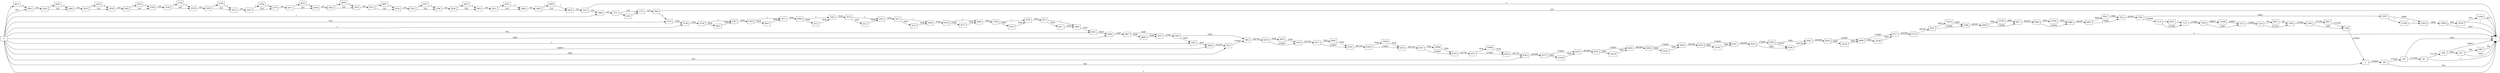 digraph {
	graph [rankdir=LR]
	node [shape=rectangle]
	2 -> 342 [label=274668]
	342 -> 343 [label=273903]
	342 -> 1 [label=765]
	343 -> 1 [label=2663]
	343 -> 381 [label=271240]
	381 -> 1 [label=1]
	381 -> 408 [label=271239]
	408 -> 1 [label=268817]
	408 -> 414 [label=2422]
	414 -> 1 [label=1840]
	414 -> 1982 [label=582]
	1982 -> 1 [label=582]
	1983 -> 2020 [label=325]
	2020 -> 2048 [label=324]
	2020 -> 4639 [label=1]
	2048 -> 2055 [label=325]
	2055 -> 2076 [label=324]
	2055 -> 4659 [label=1]
	2076 -> 2085 [label=325]
	2085 -> 2106 [label=324]
	2085 -> 4679 [label=1]
	2106 -> 2149 [label=325]
	2149 -> 2199 [label=324]
	2149 -> 4729 [label=1]
	2199 -> 2204 [label=325]
	2204 -> 2225 [label=324]
	2204 -> 4749 [label=1]
	2225 -> 2243 [label=325]
	2243 -> 2279 [label=324]
	2243 -> 4784 [label=1]
	2279 -> 2411 [label=325]
	2411 -> 2444 [label=324]
	2411 -> 4816 [label=1]
	2444 -> 2482 [label=325]
	2482 -> 2503 [label=324]
	2482 -> 4836 [label=1]
	2503 -> 2612 [label=325]
	2612 -> 2674 [label=324]
	2612 -> 4897 [label=1]
	2674 -> 2765 [label=325]
	2765 -> 2786 [label=324]
	2765 -> 4917 [label=1]
	2786 -> 2834 [label=325]
	2834 -> 2855 [label=324]
	2834 -> 4937 [label=1]
	2855 -> 2921 [label=325]
	2921 -> 2960 [label=324]
	2921 -> 4975 [label=1]
	2960 -> 3005 [label=325]
	3005 -> 3026 [label=324]
	3005 -> 4995 [label=1]
	3026 -> 3313 [label=325]
	3313 -> 1 [label=1]
	3313 -> 3668 [label=324]
	3668 -> 3711 [label=325]
	3711 -> 3732 [label=324]
	3711 -> 5015 [label=1]
	3732 -> 3945 [label=325]
	3945 -> 1 [label=324]
	3945 -> 5219 [label=1]
	4612 -> 1983 [label=1]
	4639 -> 2048 [label=1]
	4659 -> 2076 [label=1]
	4679 -> 2106 [label=1]
	4729 -> 2199 [label=1]
	4749 -> 2225 [label=1]
	4784 -> 2279 [label=1]
	4816 -> 2444 [label=1]
	4836 -> 2503 [label=1]
	4897 -> 2674 [label=1]
	4917 -> 2786 [label=1]
	4937 -> 2855 [label=1]
	4975 -> 2960 [label=1]
	4995 -> 3026 [label=1]
	5015 -> 3732 [label=1]
	5219 -> 5238 [label=7658]
	5238 -> 5336 [label=7659]
	5336 -> 5357 [label=1]
	5336 -> 9647 [label=7658]
	5357 -> 5390 [label=7659]
	5390 -> 5411 [label=1]
	5390 -> 9667 [label=7658]
	5411 -> 5498 [label=7659]
	5498 -> 5543 [label=1]
	5498 -> 9711 [label=7658]
	5543 -> 5570 [label=7659]
	5570 -> 5591 [label=1]
	5570 -> 9731 [label=7658]
	5591 -> 5621 [label=7659]
	5621 -> 5648 [label=1]
	5621 -> 9757 [label=7658]
	5648 -> 5678 [label=7659]
	5678 -> 5699 [label=1]
	5678 -> 9777 [label=7658]
	5699 -> 5748 [label=7659]
	5748 -> 5769 [label=1]
	5748 -> 9797 [label=7658]
	5769 -> 5877 [label=7659]
	5877 -> 5898 [label=1]
	5877 -> 9817 [label=7658]
	5898 -> 5903 [label=7659]
	5903 -> 5904 [label=8424]
	5904 -> 5907 [label=11087]
	5907 -> 5937 [label=3429]
	5907 -> 9846 [label=7658]
	5937 -> 5940 [label=11087]
	5940 -> 5942 [label=3429]
	5940 -> 5982 [label=7658]
	5942 -> 5969 [label=3430]
	5969 -> 5975 [label=272247]
	5975 -> 5982 [label=274087]
	5982 -> 6039 [label=281745]
	6039 -> 6105 [label=274087]
	6039 -> 9952 [label=7658]
	6105 -> 6117 [label=281745]
	6117 -> 6159 [label=274087]
	6117 -> 9993 [label=7658]
	6159 -> 6189 [label=281745]
	6189 -> 6243 [label=274087]
	6189 -> 10046 [label=7658]
	6243 -> 6297 [label=281745]
	6297 -> 6318 [label=274087]
	6297 -> 10066 [label=7658]
	6318 -> 6321 [label=281745]
	6321 -> 6342 [label=274087]
	6321 -> 10086 [label=7658]
	6342 -> 6343 [label=281745]
	6343 -> 6372 [label=282568]
	6372 -> 6393 [label=274087]
	6372 -> 10106 [label=8481]
	6393 -> 6435 [label=282568]
	6435 -> 6456 [label=274087]
	6435 -> 10126 [label=8481]
	6456 -> 6468 [label=282568]
	6468 -> 6504 [label=274087]
	6468 -> 10161 [label=8481]
	6504 -> 6520 [label=282568]
	6520 -> 6541 [label=274087]
	6520 -> 10181 [label=8481]
	6541 -> 6543 [label=282568]
	6543 -> 6560 [label=274087]
	6543 -> 6580 [label=8481]
	6560 -> 6580 [label=272247]
	6560 -> 6581 [label=1840]
	6580 -> 6581 [label=280728]
	6581 -> 6636 [label=282568]
	6636 -> 6696 [label=274087]
	6636 -> 10276 [label=8481]
	6696 -> 6717 [label=274087]
	6696 -> 10296 [label=8481]
	6717 -> 6718 [label=282568]
	6718 -> 1 [label=1]
	6718 -> 6767 [label=282567]
	6767 -> 6788 [label=274086]
	6767 -> 10316 [label=8481]
	6788 -> 6896 [label=282567]
	6896 -> 6917 [label=274086]
	6896 -> 10336 [label=8481]
	6917 -> 6968 [label=282567]
	6968 -> 6989 [label=274909]
	6968 -> 10356 [label=7658]
	6989 -> 6997 [label=282567]
	6997 -> 7022 [label=274085]
	6997 -> 9567 [label=8482]
	7022 -> 7091 [label=282567]
	7091 -> 7110 [label=274086]
	7091 -> 10397 [label=8481]
	7110 -> 7131 [label=274085]
	7110 -> 9587 [label=1]
	7131 -> 7200 [label=274086]
	7200 -> 7221 [label=5269]
	7200 -> 11648 [label=268817]
	7221 -> 7239 [label=274086]
	7239 -> 7260 [label=273321]
	7239 -> 9627 [label=765]
	7260 -> 7369 [label=274086]
	7369 -> 7390 [label=1840]
	7369 -> 9607 [label=272246]
	7390 -> 2 [label=274086]
	9567 -> 7022 [label=8482]
	9587 -> 7131 [label=1]
	9607 -> 7390 [label=272246]
	9627 -> 7260 [label=765]
	9647 -> 5357 [label=7658]
	9667 -> 5411 [label=7658]
	9711 -> 5543 [label=7658]
	9731 -> 5591 [label=7658]
	9757 -> 5648 [label=7658]
	9777 -> 5699 [label=7658]
	9797 -> 5769 [label=7658]
	9817 -> 5898 [label=7658]
	9846 -> 5937 [label=7658]
	9952 -> 6105 [label=7658]
	9993 -> 6159 [label=7658]
	10046 -> 6243 [label=7658]
	10066 -> 6318 [label=7658]
	10086 -> 6342 [label=7658]
	10106 -> 6393 [label=8481]
	10126 -> 6456 [label=8481]
	10161 -> 6504 [label=8481]
	10181 -> 6541 [label=8481]
	10276 -> 6696 [label=8481]
	10296 -> 6717 [label=8481]
	10316 -> 6788 [label=8481]
	10336 -> 6917 [label=8481]
	10356 -> 6989 [label=7658]
	10397 -> 10418 [label=8480]
	10397 -> 11628 [label=1]
	10418 -> 10484 [label=8481]
	10484 -> 1 [label=7657]
	10484 -> 10503 [label=824]
	10503 -> 1 [label=1]
	10503 -> 11608 [label=823]
	11608 -> 1 [label=823]
	11628 -> 10418 [label=1]
	11648 -> 7221 [label=268817]
	0 -> 2 [label=582]
	0 -> 1983 [label=324]
	0 -> 3668 [label=1]
	0 -> 5975 [label=1840]
	0 -> 5942 [label=1]
	0 -> 5903 [label=765]
	0 -> 5219 [label=7657]
	0 -> 6343 [label=823]
	0 -> 5238 [label=1]
	0 -> 5969 [label=268817]
	0 -> 5904 [label=2663]
	0 -> 4612 [label=1]
	0 -> 1 [label=1]
}
